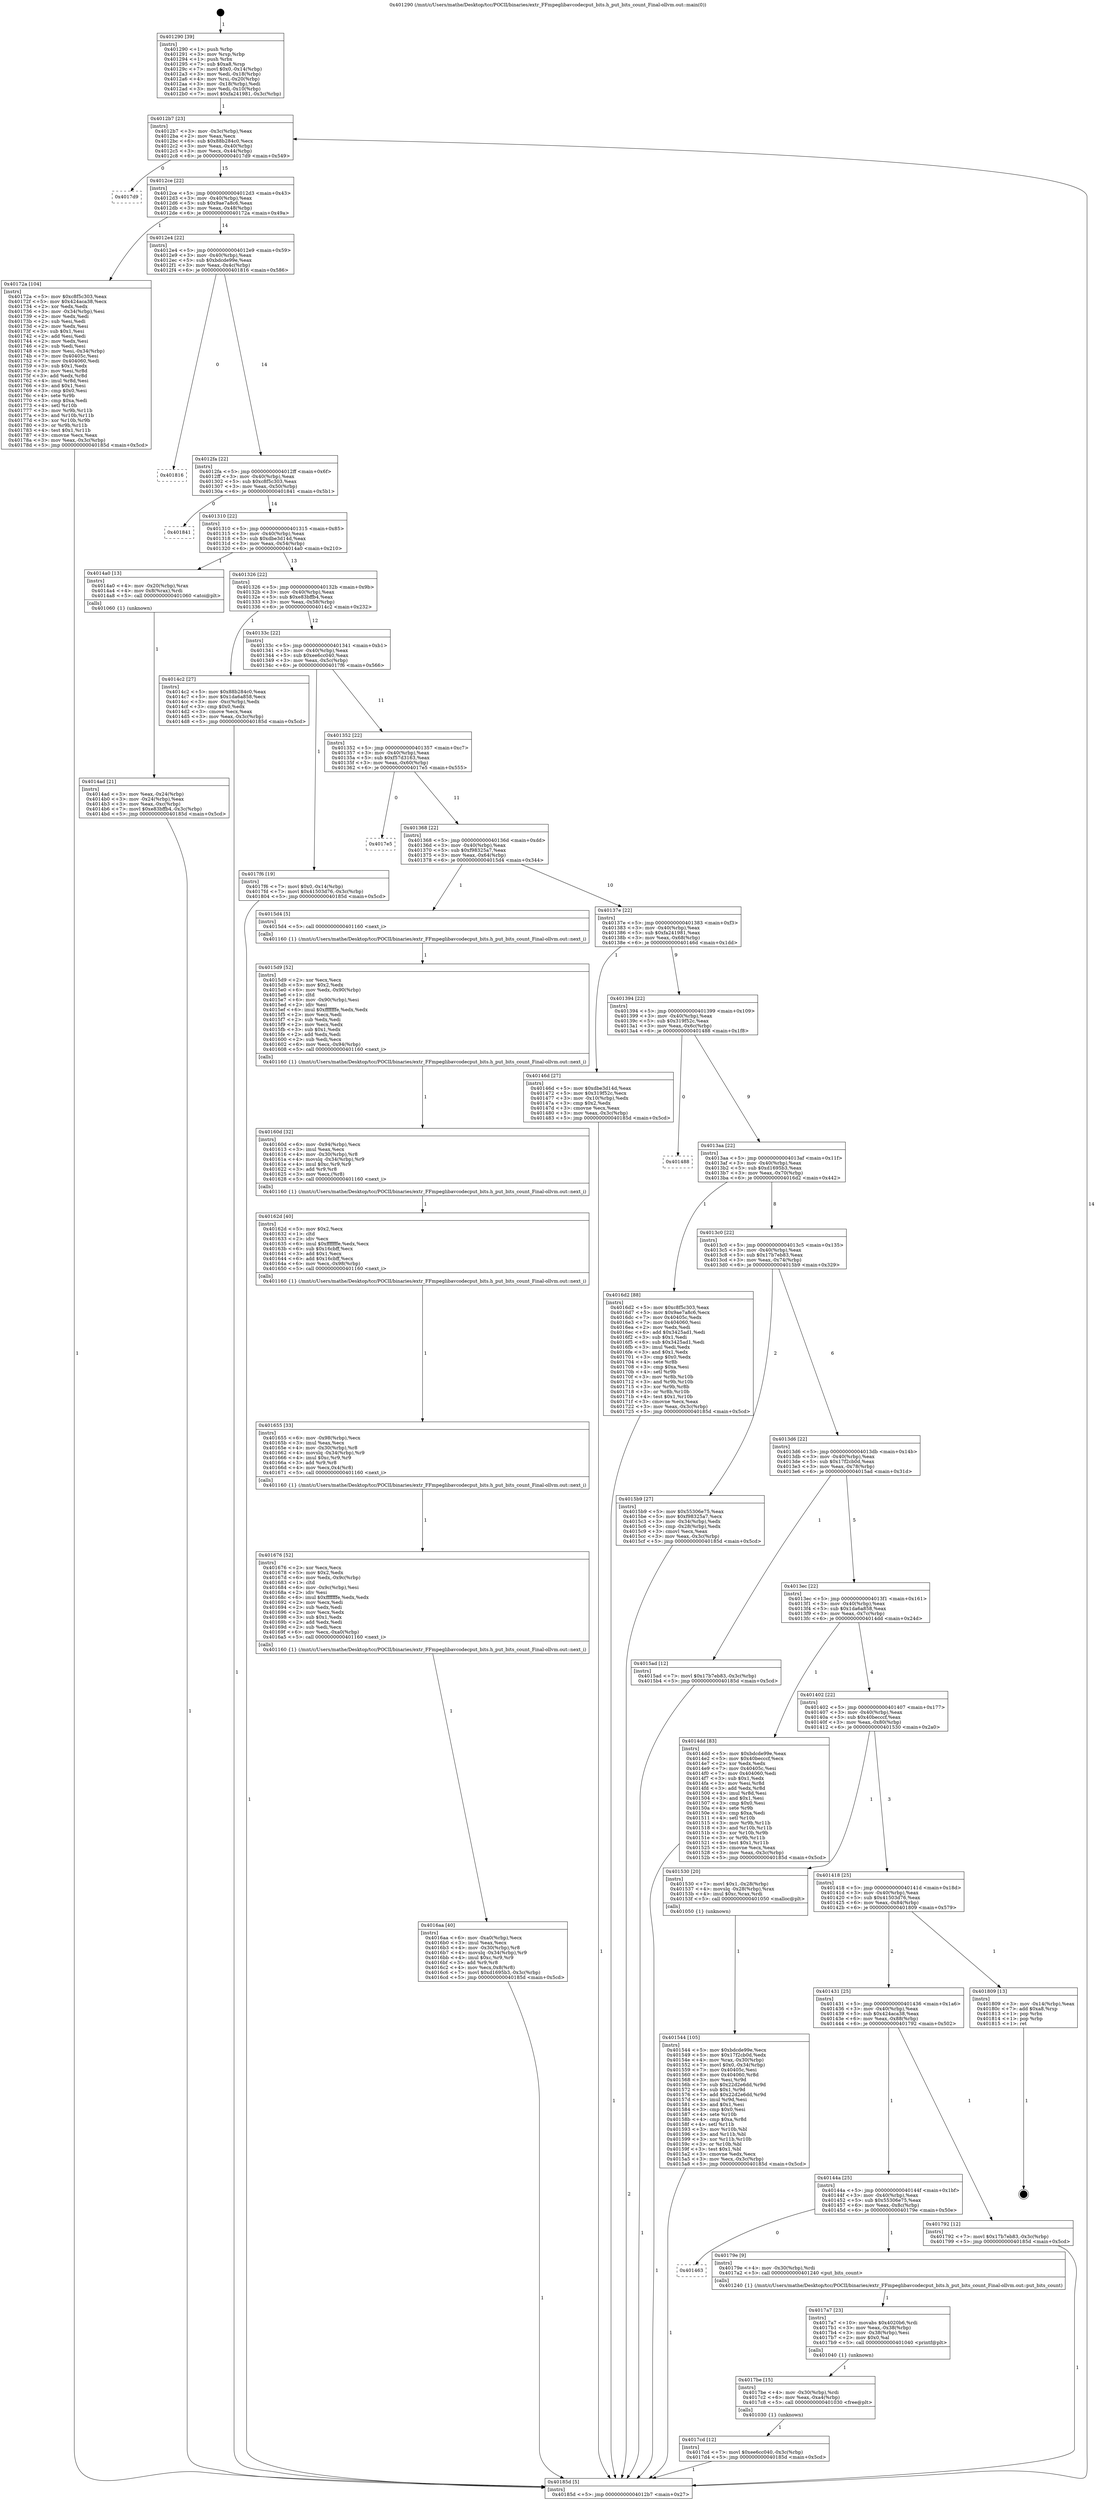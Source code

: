 digraph "0x401290" {
  label = "0x401290 (/mnt/c/Users/mathe/Desktop/tcc/POCII/binaries/extr_FFmpeglibavcodecput_bits.h_put_bits_count_Final-ollvm.out::main(0))"
  labelloc = "t"
  node[shape=record]

  Entry [label="",width=0.3,height=0.3,shape=circle,fillcolor=black,style=filled]
  "0x4012b7" [label="{
     0x4012b7 [23]\l
     | [instrs]\l
     &nbsp;&nbsp;0x4012b7 \<+3\>: mov -0x3c(%rbp),%eax\l
     &nbsp;&nbsp;0x4012ba \<+2\>: mov %eax,%ecx\l
     &nbsp;&nbsp;0x4012bc \<+6\>: sub $0x88b284c0,%ecx\l
     &nbsp;&nbsp;0x4012c2 \<+3\>: mov %eax,-0x40(%rbp)\l
     &nbsp;&nbsp;0x4012c5 \<+3\>: mov %ecx,-0x44(%rbp)\l
     &nbsp;&nbsp;0x4012c8 \<+6\>: je 00000000004017d9 \<main+0x549\>\l
  }"]
  "0x4017d9" [label="{
     0x4017d9\l
  }", style=dashed]
  "0x4012ce" [label="{
     0x4012ce [22]\l
     | [instrs]\l
     &nbsp;&nbsp;0x4012ce \<+5\>: jmp 00000000004012d3 \<main+0x43\>\l
     &nbsp;&nbsp;0x4012d3 \<+3\>: mov -0x40(%rbp),%eax\l
     &nbsp;&nbsp;0x4012d6 \<+5\>: sub $0x9ae7a8c6,%eax\l
     &nbsp;&nbsp;0x4012db \<+3\>: mov %eax,-0x48(%rbp)\l
     &nbsp;&nbsp;0x4012de \<+6\>: je 000000000040172a \<main+0x49a\>\l
  }"]
  Exit [label="",width=0.3,height=0.3,shape=circle,fillcolor=black,style=filled,peripheries=2]
  "0x40172a" [label="{
     0x40172a [104]\l
     | [instrs]\l
     &nbsp;&nbsp;0x40172a \<+5\>: mov $0xc8f5c303,%eax\l
     &nbsp;&nbsp;0x40172f \<+5\>: mov $0x424aca38,%ecx\l
     &nbsp;&nbsp;0x401734 \<+2\>: xor %edx,%edx\l
     &nbsp;&nbsp;0x401736 \<+3\>: mov -0x34(%rbp),%esi\l
     &nbsp;&nbsp;0x401739 \<+2\>: mov %edx,%edi\l
     &nbsp;&nbsp;0x40173b \<+2\>: sub %esi,%edi\l
     &nbsp;&nbsp;0x40173d \<+2\>: mov %edx,%esi\l
     &nbsp;&nbsp;0x40173f \<+3\>: sub $0x1,%esi\l
     &nbsp;&nbsp;0x401742 \<+2\>: add %esi,%edi\l
     &nbsp;&nbsp;0x401744 \<+2\>: mov %edx,%esi\l
     &nbsp;&nbsp;0x401746 \<+2\>: sub %edi,%esi\l
     &nbsp;&nbsp;0x401748 \<+3\>: mov %esi,-0x34(%rbp)\l
     &nbsp;&nbsp;0x40174b \<+7\>: mov 0x40405c,%esi\l
     &nbsp;&nbsp;0x401752 \<+7\>: mov 0x404060,%edi\l
     &nbsp;&nbsp;0x401759 \<+3\>: sub $0x1,%edx\l
     &nbsp;&nbsp;0x40175c \<+3\>: mov %esi,%r8d\l
     &nbsp;&nbsp;0x40175f \<+3\>: add %edx,%r8d\l
     &nbsp;&nbsp;0x401762 \<+4\>: imul %r8d,%esi\l
     &nbsp;&nbsp;0x401766 \<+3\>: and $0x1,%esi\l
     &nbsp;&nbsp;0x401769 \<+3\>: cmp $0x0,%esi\l
     &nbsp;&nbsp;0x40176c \<+4\>: sete %r9b\l
     &nbsp;&nbsp;0x401770 \<+3\>: cmp $0xa,%edi\l
     &nbsp;&nbsp;0x401773 \<+4\>: setl %r10b\l
     &nbsp;&nbsp;0x401777 \<+3\>: mov %r9b,%r11b\l
     &nbsp;&nbsp;0x40177a \<+3\>: and %r10b,%r11b\l
     &nbsp;&nbsp;0x40177d \<+3\>: xor %r10b,%r9b\l
     &nbsp;&nbsp;0x401780 \<+3\>: or %r9b,%r11b\l
     &nbsp;&nbsp;0x401783 \<+4\>: test $0x1,%r11b\l
     &nbsp;&nbsp;0x401787 \<+3\>: cmovne %ecx,%eax\l
     &nbsp;&nbsp;0x40178a \<+3\>: mov %eax,-0x3c(%rbp)\l
     &nbsp;&nbsp;0x40178d \<+5\>: jmp 000000000040185d \<main+0x5cd\>\l
  }"]
  "0x4012e4" [label="{
     0x4012e4 [22]\l
     | [instrs]\l
     &nbsp;&nbsp;0x4012e4 \<+5\>: jmp 00000000004012e9 \<main+0x59\>\l
     &nbsp;&nbsp;0x4012e9 \<+3\>: mov -0x40(%rbp),%eax\l
     &nbsp;&nbsp;0x4012ec \<+5\>: sub $0xbdcde99e,%eax\l
     &nbsp;&nbsp;0x4012f1 \<+3\>: mov %eax,-0x4c(%rbp)\l
     &nbsp;&nbsp;0x4012f4 \<+6\>: je 0000000000401816 \<main+0x586\>\l
  }"]
  "0x4017cd" [label="{
     0x4017cd [12]\l
     | [instrs]\l
     &nbsp;&nbsp;0x4017cd \<+7\>: movl $0xee6cc040,-0x3c(%rbp)\l
     &nbsp;&nbsp;0x4017d4 \<+5\>: jmp 000000000040185d \<main+0x5cd\>\l
  }"]
  "0x401816" [label="{
     0x401816\l
  }", style=dashed]
  "0x4012fa" [label="{
     0x4012fa [22]\l
     | [instrs]\l
     &nbsp;&nbsp;0x4012fa \<+5\>: jmp 00000000004012ff \<main+0x6f\>\l
     &nbsp;&nbsp;0x4012ff \<+3\>: mov -0x40(%rbp),%eax\l
     &nbsp;&nbsp;0x401302 \<+5\>: sub $0xc8f5c303,%eax\l
     &nbsp;&nbsp;0x401307 \<+3\>: mov %eax,-0x50(%rbp)\l
     &nbsp;&nbsp;0x40130a \<+6\>: je 0000000000401841 \<main+0x5b1\>\l
  }"]
  "0x4017be" [label="{
     0x4017be [15]\l
     | [instrs]\l
     &nbsp;&nbsp;0x4017be \<+4\>: mov -0x30(%rbp),%rdi\l
     &nbsp;&nbsp;0x4017c2 \<+6\>: mov %eax,-0xa4(%rbp)\l
     &nbsp;&nbsp;0x4017c8 \<+5\>: call 0000000000401030 \<free@plt\>\l
     | [calls]\l
     &nbsp;&nbsp;0x401030 \{1\} (unknown)\l
  }"]
  "0x401841" [label="{
     0x401841\l
  }", style=dashed]
  "0x401310" [label="{
     0x401310 [22]\l
     | [instrs]\l
     &nbsp;&nbsp;0x401310 \<+5\>: jmp 0000000000401315 \<main+0x85\>\l
     &nbsp;&nbsp;0x401315 \<+3\>: mov -0x40(%rbp),%eax\l
     &nbsp;&nbsp;0x401318 \<+5\>: sub $0xdbe3d14d,%eax\l
     &nbsp;&nbsp;0x40131d \<+3\>: mov %eax,-0x54(%rbp)\l
     &nbsp;&nbsp;0x401320 \<+6\>: je 00000000004014a0 \<main+0x210\>\l
  }"]
  "0x4017a7" [label="{
     0x4017a7 [23]\l
     | [instrs]\l
     &nbsp;&nbsp;0x4017a7 \<+10\>: movabs $0x4020b6,%rdi\l
     &nbsp;&nbsp;0x4017b1 \<+3\>: mov %eax,-0x38(%rbp)\l
     &nbsp;&nbsp;0x4017b4 \<+3\>: mov -0x38(%rbp),%esi\l
     &nbsp;&nbsp;0x4017b7 \<+2\>: mov $0x0,%al\l
     &nbsp;&nbsp;0x4017b9 \<+5\>: call 0000000000401040 \<printf@plt\>\l
     | [calls]\l
     &nbsp;&nbsp;0x401040 \{1\} (unknown)\l
  }"]
  "0x4014a0" [label="{
     0x4014a0 [13]\l
     | [instrs]\l
     &nbsp;&nbsp;0x4014a0 \<+4\>: mov -0x20(%rbp),%rax\l
     &nbsp;&nbsp;0x4014a4 \<+4\>: mov 0x8(%rax),%rdi\l
     &nbsp;&nbsp;0x4014a8 \<+5\>: call 0000000000401060 \<atoi@plt\>\l
     | [calls]\l
     &nbsp;&nbsp;0x401060 \{1\} (unknown)\l
  }"]
  "0x401326" [label="{
     0x401326 [22]\l
     | [instrs]\l
     &nbsp;&nbsp;0x401326 \<+5\>: jmp 000000000040132b \<main+0x9b\>\l
     &nbsp;&nbsp;0x40132b \<+3\>: mov -0x40(%rbp),%eax\l
     &nbsp;&nbsp;0x40132e \<+5\>: sub $0xe83bffb4,%eax\l
     &nbsp;&nbsp;0x401333 \<+3\>: mov %eax,-0x58(%rbp)\l
     &nbsp;&nbsp;0x401336 \<+6\>: je 00000000004014c2 \<main+0x232\>\l
  }"]
  "0x401463" [label="{
     0x401463\l
  }", style=dashed]
  "0x4014c2" [label="{
     0x4014c2 [27]\l
     | [instrs]\l
     &nbsp;&nbsp;0x4014c2 \<+5\>: mov $0x88b284c0,%eax\l
     &nbsp;&nbsp;0x4014c7 \<+5\>: mov $0x1da6a858,%ecx\l
     &nbsp;&nbsp;0x4014cc \<+3\>: mov -0xc(%rbp),%edx\l
     &nbsp;&nbsp;0x4014cf \<+3\>: cmp $0x0,%edx\l
     &nbsp;&nbsp;0x4014d2 \<+3\>: cmove %ecx,%eax\l
     &nbsp;&nbsp;0x4014d5 \<+3\>: mov %eax,-0x3c(%rbp)\l
     &nbsp;&nbsp;0x4014d8 \<+5\>: jmp 000000000040185d \<main+0x5cd\>\l
  }"]
  "0x40133c" [label="{
     0x40133c [22]\l
     | [instrs]\l
     &nbsp;&nbsp;0x40133c \<+5\>: jmp 0000000000401341 \<main+0xb1\>\l
     &nbsp;&nbsp;0x401341 \<+3\>: mov -0x40(%rbp),%eax\l
     &nbsp;&nbsp;0x401344 \<+5\>: sub $0xee6cc040,%eax\l
     &nbsp;&nbsp;0x401349 \<+3\>: mov %eax,-0x5c(%rbp)\l
     &nbsp;&nbsp;0x40134c \<+6\>: je 00000000004017f6 \<main+0x566\>\l
  }"]
  "0x40179e" [label="{
     0x40179e [9]\l
     | [instrs]\l
     &nbsp;&nbsp;0x40179e \<+4\>: mov -0x30(%rbp),%rdi\l
     &nbsp;&nbsp;0x4017a2 \<+5\>: call 0000000000401240 \<put_bits_count\>\l
     | [calls]\l
     &nbsp;&nbsp;0x401240 \{1\} (/mnt/c/Users/mathe/Desktop/tcc/POCII/binaries/extr_FFmpeglibavcodecput_bits.h_put_bits_count_Final-ollvm.out::put_bits_count)\l
  }"]
  "0x4017f6" [label="{
     0x4017f6 [19]\l
     | [instrs]\l
     &nbsp;&nbsp;0x4017f6 \<+7\>: movl $0x0,-0x14(%rbp)\l
     &nbsp;&nbsp;0x4017fd \<+7\>: movl $0x41503d76,-0x3c(%rbp)\l
     &nbsp;&nbsp;0x401804 \<+5\>: jmp 000000000040185d \<main+0x5cd\>\l
  }"]
  "0x401352" [label="{
     0x401352 [22]\l
     | [instrs]\l
     &nbsp;&nbsp;0x401352 \<+5\>: jmp 0000000000401357 \<main+0xc7\>\l
     &nbsp;&nbsp;0x401357 \<+3\>: mov -0x40(%rbp),%eax\l
     &nbsp;&nbsp;0x40135a \<+5\>: sub $0xf57d3163,%eax\l
     &nbsp;&nbsp;0x40135f \<+3\>: mov %eax,-0x60(%rbp)\l
     &nbsp;&nbsp;0x401362 \<+6\>: je 00000000004017e5 \<main+0x555\>\l
  }"]
  "0x40144a" [label="{
     0x40144a [25]\l
     | [instrs]\l
     &nbsp;&nbsp;0x40144a \<+5\>: jmp 000000000040144f \<main+0x1bf\>\l
     &nbsp;&nbsp;0x40144f \<+3\>: mov -0x40(%rbp),%eax\l
     &nbsp;&nbsp;0x401452 \<+5\>: sub $0x55306e75,%eax\l
     &nbsp;&nbsp;0x401457 \<+6\>: mov %eax,-0x8c(%rbp)\l
     &nbsp;&nbsp;0x40145d \<+6\>: je 000000000040179e \<main+0x50e\>\l
  }"]
  "0x4017e5" [label="{
     0x4017e5\l
  }", style=dashed]
  "0x401368" [label="{
     0x401368 [22]\l
     | [instrs]\l
     &nbsp;&nbsp;0x401368 \<+5\>: jmp 000000000040136d \<main+0xdd\>\l
     &nbsp;&nbsp;0x40136d \<+3\>: mov -0x40(%rbp),%eax\l
     &nbsp;&nbsp;0x401370 \<+5\>: sub $0xf98325a7,%eax\l
     &nbsp;&nbsp;0x401375 \<+3\>: mov %eax,-0x64(%rbp)\l
     &nbsp;&nbsp;0x401378 \<+6\>: je 00000000004015d4 \<main+0x344\>\l
  }"]
  "0x401792" [label="{
     0x401792 [12]\l
     | [instrs]\l
     &nbsp;&nbsp;0x401792 \<+7\>: movl $0x17b7eb83,-0x3c(%rbp)\l
     &nbsp;&nbsp;0x401799 \<+5\>: jmp 000000000040185d \<main+0x5cd\>\l
  }"]
  "0x4015d4" [label="{
     0x4015d4 [5]\l
     | [instrs]\l
     &nbsp;&nbsp;0x4015d4 \<+5\>: call 0000000000401160 \<next_i\>\l
     | [calls]\l
     &nbsp;&nbsp;0x401160 \{1\} (/mnt/c/Users/mathe/Desktop/tcc/POCII/binaries/extr_FFmpeglibavcodecput_bits.h_put_bits_count_Final-ollvm.out::next_i)\l
  }"]
  "0x40137e" [label="{
     0x40137e [22]\l
     | [instrs]\l
     &nbsp;&nbsp;0x40137e \<+5\>: jmp 0000000000401383 \<main+0xf3\>\l
     &nbsp;&nbsp;0x401383 \<+3\>: mov -0x40(%rbp),%eax\l
     &nbsp;&nbsp;0x401386 \<+5\>: sub $0xfa241981,%eax\l
     &nbsp;&nbsp;0x40138b \<+3\>: mov %eax,-0x68(%rbp)\l
     &nbsp;&nbsp;0x40138e \<+6\>: je 000000000040146d \<main+0x1dd\>\l
  }"]
  "0x401431" [label="{
     0x401431 [25]\l
     | [instrs]\l
     &nbsp;&nbsp;0x401431 \<+5\>: jmp 0000000000401436 \<main+0x1a6\>\l
     &nbsp;&nbsp;0x401436 \<+3\>: mov -0x40(%rbp),%eax\l
     &nbsp;&nbsp;0x401439 \<+5\>: sub $0x424aca38,%eax\l
     &nbsp;&nbsp;0x40143e \<+6\>: mov %eax,-0x88(%rbp)\l
     &nbsp;&nbsp;0x401444 \<+6\>: je 0000000000401792 \<main+0x502\>\l
  }"]
  "0x40146d" [label="{
     0x40146d [27]\l
     | [instrs]\l
     &nbsp;&nbsp;0x40146d \<+5\>: mov $0xdbe3d14d,%eax\l
     &nbsp;&nbsp;0x401472 \<+5\>: mov $0x319f52c,%ecx\l
     &nbsp;&nbsp;0x401477 \<+3\>: mov -0x10(%rbp),%edx\l
     &nbsp;&nbsp;0x40147a \<+3\>: cmp $0x2,%edx\l
     &nbsp;&nbsp;0x40147d \<+3\>: cmovne %ecx,%eax\l
     &nbsp;&nbsp;0x401480 \<+3\>: mov %eax,-0x3c(%rbp)\l
     &nbsp;&nbsp;0x401483 \<+5\>: jmp 000000000040185d \<main+0x5cd\>\l
  }"]
  "0x401394" [label="{
     0x401394 [22]\l
     | [instrs]\l
     &nbsp;&nbsp;0x401394 \<+5\>: jmp 0000000000401399 \<main+0x109\>\l
     &nbsp;&nbsp;0x401399 \<+3\>: mov -0x40(%rbp),%eax\l
     &nbsp;&nbsp;0x40139c \<+5\>: sub $0x319f52c,%eax\l
     &nbsp;&nbsp;0x4013a1 \<+3\>: mov %eax,-0x6c(%rbp)\l
     &nbsp;&nbsp;0x4013a4 \<+6\>: je 0000000000401488 \<main+0x1f8\>\l
  }"]
  "0x40185d" [label="{
     0x40185d [5]\l
     | [instrs]\l
     &nbsp;&nbsp;0x40185d \<+5\>: jmp 00000000004012b7 \<main+0x27\>\l
  }"]
  "0x401290" [label="{
     0x401290 [39]\l
     | [instrs]\l
     &nbsp;&nbsp;0x401290 \<+1\>: push %rbp\l
     &nbsp;&nbsp;0x401291 \<+3\>: mov %rsp,%rbp\l
     &nbsp;&nbsp;0x401294 \<+1\>: push %rbx\l
     &nbsp;&nbsp;0x401295 \<+7\>: sub $0xa8,%rsp\l
     &nbsp;&nbsp;0x40129c \<+7\>: movl $0x0,-0x14(%rbp)\l
     &nbsp;&nbsp;0x4012a3 \<+3\>: mov %edi,-0x18(%rbp)\l
     &nbsp;&nbsp;0x4012a6 \<+4\>: mov %rsi,-0x20(%rbp)\l
     &nbsp;&nbsp;0x4012aa \<+3\>: mov -0x18(%rbp),%edi\l
     &nbsp;&nbsp;0x4012ad \<+3\>: mov %edi,-0x10(%rbp)\l
     &nbsp;&nbsp;0x4012b0 \<+7\>: movl $0xfa241981,-0x3c(%rbp)\l
  }"]
  "0x4014ad" [label="{
     0x4014ad [21]\l
     | [instrs]\l
     &nbsp;&nbsp;0x4014ad \<+3\>: mov %eax,-0x24(%rbp)\l
     &nbsp;&nbsp;0x4014b0 \<+3\>: mov -0x24(%rbp),%eax\l
     &nbsp;&nbsp;0x4014b3 \<+3\>: mov %eax,-0xc(%rbp)\l
     &nbsp;&nbsp;0x4014b6 \<+7\>: movl $0xe83bffb4,-0x3c(%rbp)\l
     &nbsp;&nbsp;0x4014bd \<+5\>: jmp 000000000040185d \<main+0x5cd\>\l
  }"]
  "0x401809" [label="{
     0x401809 [13]\l
     | [instrs]\l
     &nbsp;&nbsp;0x401809 \<+3\>: mov -0x14(%rbp),%eax\l
     &nbsp;&nbsp;0x40180c \<+7\>: add $0xa8,%rsp\l
     &nbsp;&nbsp;0x401813 \<+1\>: pop %rbx\l
     &nbsp;&nbsp;0x401814 \<+1\>: pop %rbp\l
     &nbsp;&nbsp;0x401815 \<+1\>: ret\l
  }"]
  "0x401488" [label="{
     0x401488\l
  }", style=dashed]
  "0x4013aa" [label="{
     0x4013aa [22]\l
     | [instrs]\l
     &nbsp;&nbsp;0x4013aa \<+5\>: jmp 00000000004013af \<main+0x11f\>\l
     &nbsp;&nbsp;0x4013af \<+3\>: mov -0x40(%rbp),%eax\l
     &nbsp;&nbsp;0x4013b2 \<+5\>: sub $0xd1695b3,%eax\l
     &nbsp;&nbsp;0x4013b7 \<+3\>: mov %eax,-0x70(%rbp)\l
     &nbsp;&nbsp;0x4013ba \<+6\>: je 00000000004016d2 \<main+0x442\>\l
  }"]
  "0x4016aa" [label="{
     0x4016aa [40]\l
     | [instrs]\l
     &nbsp;&nbsp;0x4016aa \<+6\>: mov -0xa0(%rbp),%ecx\l
     &nbsp;&nbsp;0x4016b0 \<+3\>: imul %eax,%ecx\l
     &nbsp;&nbsp;0x4016b3 \<+4\>: mov -0x30(%rbp),%r8\l
     &nbsp;&nbsp;0x4016b7 \<+4\>: movslq -0x34(%rbp),%r9\l
     &nbsp;&nbsp;0x4016bb \<+4\>: imul $0xc,%r9,%r9\l
     &nbsp;&nbsp;0x4016bf \<+3\>: add %r9,%r8\l
     &nbsp;&nbsp;0x4016c2 \<+4\>: mov %ecx,0x8(%r8)\l
     &nbsp;&nbsp;0x4016c6 \<+7\>: movl $0xd1695b3,-0x3c(%rbp)\l
     &nbsp;&nbsp;0x4016cd \<+5\>: jmp 000000000040185d \<main+0x5cd\>\l
  }"]
  "0x4016d2" [label="{
     0x4016d2 [88]\l
     | [instrs]\l
     &nbsp;&nbsp;0x4016d2 \<+5\>: mov $0xc8f5c303,%eax\l
     &nbsp;&nbsp;0x4016d7 \<+5\>: mov $0x9ae7a8c6,%ecx\l
     &nbsp;&nbsp;0x4016dc \<+7\>: mov 0x40405c,%edx\l
     &nbsp;&nbsp;0x4016e3 \<+7\>: mov 0x404060,%esi\l
     &nbsp;&nbsp;0x4016ea \<+2\>: mov %edx,%edi\l
     &nbsp;&nbsp;0x4016ec \<+6\>: add $0x3425ad1,%edi\l
     &nbsp;&nbsp;0x4016f2 \<+3\>: sub $0x1,%edi\l
     &nbsp;&nbsp;0x4016f5 \<+6\>: sub $0x3425ad1,%edi\l
     &nbsp;&nbsp;0x4016fb \<+3\>: imul %edi,%edx\l
     &nbsp;&nbsp;0x4016fe \<+3\>: and $0x1,%edx\l
     &nbsp;&nbsp;0x401701 \<+3\>: cmp $0x0,%edx\l
     &nbsp;&nbsp;0x401704 \<+4\>: sete %r8b\l
     &nbsp;&nbsp;0x401708 \<+3\>: cmp $0xa,%esi\l
     &nbsp;&nbsp;0x40170b \<+4\>: setl %r9b\l
     &nbsp;&nbsp;0x40170f \<+3\>: mov %r8b,%r10b\l
     &nbsp;&nbsp;0x401712 \<+3\>: and %r9b,%r10b\l
     &nbsp;&nbsp;0x401715 \<+3\>: xor %r9b,%r8b\l
     &nbsp;&nbsp;0x401718 \<+3\>: or %r8b,%r10b\l
     &nbsp;&nbsp;0x40171b \<+4\>: test $0x1,%r10b\l
     &nbsp;&nbsp;0x40171f \<+3\>: cmovne %ecx,%eax\l
     &nbsp;&nbsp;0x401722 \<+3\>: mov %eax,-0x3c(%rbp)\l
     &nbsp;&nbsp;0x401725 \<+5\>: jmp 000000000040185d \<main+0x5cd\>\l
  }"]
  "0x4013c0" [label="{
     0x4013c0 [22]\l
     | [instrs]\l
     &nbsp;&nbsp;0x4013c0 \<+5\>: jmp 00000000004013c5 \<main+0x135\>\l
     &nbsp;&nbsp;0x4013c5 \<+3\>: mov -0x40(%rbp),%eax\l
     &nbsp;&nbsp;0x4013c8 \<+5\>: sub $0x17b7eb83,%eax\l
     &nbsp;&nbsp;0x4013cd \<+3\>: mov %eax,-0x74(%rbp)\l
     &nbsp;&nbsp;0x4013d0 \<+6\>: je 00000000004015b9 \<main+0x329\>\l
  }"]
  "0x401676" [label="{
     0x401676 [52]\l
     | [instrs]\l
     &nbsp;&nbsp;0x401676 \<+2\>: xor %ecx,%ecx\l
     &nbsp;&nbsp;0x401678 \<+5\>: mov $0x2,%edx\l
     &nbsp;&nbsp;0x40167d \<+6\>: mov %edx,-0x9c(%rbp)\l
     &nbsp;&nbsp;0x401683 \<+1\>: cltd\l
     &nbsp;&nbsp;0x401684 \<+6\>: mov -0x9c(%rbp),%esi\l
     &nbsp;&nbsp;0x40168a \<+2\>: idiv %esi\l
     &nbsp;&nbsp;0x40168c \<+6\>: imul $0xfffffffe,%edx,%edx\l
     &nbsp;&nbsp;0x401692 \<+2\>: mov %ecx,%edi\l
     &nbsp;&nbsp;0x401694 \<+2\>: sub %edx,%edi\l
     &nbsp;&nbsp;0x401696 \<+2\>: mov %ecx,%edx\l
     &nbsp;&nbsp;0x401698 \<+3\>: sub $0x1,%edx\l
     &nbsp;&nbsp;0x40169b \<+2\>: add %edx,%edi\l
     &nbsp;&nbsp;0x40169d \<+2\>: sub %edi,%ecx\l
     &nbsp;&nbsp;0x40169f \<+6\>: mov %ecx,-0xa0(%rbp)\l
     &nbsp;&nbsp;0x4016a5 \<+5\>: call 0000000000401160 \<next_i\>\l
     | [calls]\l
     &nbsp;&nbsp;0x401160 \{1\} (/mnt/c/Users/mathe/Desktop/tcc/POCII/binaries/extr_FFmpeglibavcodecput_bits.h_put_bits_count_Final-ollvm.out::next_i)\l
  }"]
  "0x4015b9" [label="{
     0x4015b9 [27]\l
     | [instrs]\l
     &nbsp;&nbsp;0x4015b9 \<+5\>: mov $0x55306e75,%eax\l
     &nbsp;&nbsp;0x4015be \<+5\>: mov $0xf98325a7,%ecx\l
     &nbsp;&nbsp;0x4015c3 \<+3\>: mov -0x34(%rbp),%edx\l
     &nbsp;&nbsp;0x4015c6 \<+3\>: cmp -0x28(%rbp),%edx\l
     &nbsp;&nbsp;0x4015c9 \<+3\>: cmovl %ecx,%eax\l
     &nbsp;&nbsp;0x4015cc \<+3\>: mov %eax,-0x3c(%rbp)\l
     &nbsp;&nbsp;0x4015cf \<+5\>: jmp 000000000040185d \<main+0x5cd\>\l
  }"]
  "0x4013d6" [label="{
     0x4013d6 [22]\l
     | [instrs]\l
     &nbsp;&nbsp;0x4013d6 \<+5\>: jmp 00000000004013db \<main+0x14b\>\l
     &nbsp;&nbsp;0x4013db \<+3\>: mov -0x40(%rbp),%eax\l
     &nbsp;&nbsp;0x4013de \<+5\>: sub $0x17f2cb0d,%eax\l
     &nbsp;&nbsp;0x4013e3 \<+3\>: mov %eax,-0x78(%rbp)\l
     &nbsp;&nbsp;0x4013e6 \<+6\>: je 00000000004015ad \<main+0x31d\>\l
  }"]
  "0x401655" [label="{
     0x401655 [33]\l
     | [instrs]\l
     &nbsp;&nbsp;0x401655 \<+6\>: mov -0x98(%rbp),%ecx\l
     &nbsp;&nbsp;0x40165b \<+3\>: imul %eax,%ecx\l
     &nbsp;&nbsp;0x40165e \<+4\>: mov -0x30(%rbp),%r8\l
     &nbsp;&nbsp;0x401662 \<+4\>: movslq -0x34(%rbp),%r9\l
     &nbsp;&nbsp;0x401666 \<+4\>: imul $0xc,%r9,%r9\l
     &nbsp;&nbsp;0x40166a \<+3\>: add %r9,%r8\l
     &nbsp;&nbsp;0x40166d \<+4\>: mov %ecx,0x4(%r8)\l
     &nbsp;&nbsp;0x401671 \<+5\>: call 0000000000401160 \<next_i\>\l
     | [calls]\l
     &nbsp;&nbsp;0x401160 \{1\} (/mnt/c/Users/mathe/Desktop/tcc/POCII/binaries/extr_FFmpeglibavcodecput_bits.h_put_bits_count_Final-ollvm.out::next_i)\l
  }"]
  "0x4015ad" [label="{
     0x4015ad [12]\l
     | [instrs]\l
     &nbsp;&nbsp;0x4015ad \<+7\>: movl $0x17b7eb83,-0x3c(%rbp)\l
     &nbsp;&nbsp;0x4015b4 \<+5\>: jmp 000000000040185d \<main+0x5cd\>\l
  }"]
  "0x4013ec" [label="{
     0x4013ec [22]\l
     | [instrs]\l
     &nbsp;&nbsp;0x4013ec \<+5\>: jmp 00000000004013f1 \<main+0x161\>\l
     &nbsp;&nbsp;0x4013f1 \<+3\>: mov -0x40(%rbp),%eax\l
     &nbsp;&nbsp;0x4013f4 \<+5\>: sub $0x1da6a858,%eax\l
     &nbsp;&nbsp;0x4013f9 \<+3\>: mov %eax,-0x7c(%rbp)\l
     &nbsp;&nbsp;0x4013fc \<+6\>: je 00000000004014dd \<main+0x24d\>\l
  }"]
  "0x40162d" [label="{
     0x40162d [40]\l
     | [instrs]\l
     &nbsp;&nbsp;0x40162d \<+5\>: mov $0x2,%ecx\l
     &nbsp;&nbsp;0x401632 \<+1\>: cltd\l
     &nbsp;&nbsp;0x401633 \<+2\>: idiv %ecx\l
     &nbsp;&nbsp;0x401635 \<+6\>: imul $0xfffffffe,%edx,%ecx\l
     &nbsp;&nbsp;0x40163b \<+6\>: sub $0x16cbff,%ecx\l
     &nbsp;&nbsp;0x401641 \<+3\>: add $0x1,%ecx\l
     &nbsp;&nbsp;0x401644 \<+6\>: add $0x16cbff,%ecx\l
     &nbsp;&nbsp;0x40164a \<+6\>: mov %ecx,-0x98(%rbp)\l
     &nbsp;&nbsp;0x401650 \<+5\>: call 0000000000401160 \<next_i\>\l
     | [calls]\l
     &nbsp;&nbsp;0x401160 \{1\} (/mnt/c/Users/mathe/Desktop/tcc/POCII/binaries/extr_FFmpeglibavcodecput_bits.h_put_bits_count_Final-ollvm.out::next_i)\l
  }"]
  "0x4014dd" [label="{
     0x4014dd [83]\l
     | [instrs]\l
     &nbsp;&nbsp;0x4014dd \<+5\>: mov $0xbdcde99e,%eax\l
     &nbsp;&nbsp;0x4014e2 \<+5\>: mov $0x40becccf,%ecx\l
     &nbsp;&nbsp;0x4014e7 \<+2\>: xor %edx,%edx\l
     &nbsp;&nbsp;0x4014e9 \<+7\>: mov 0x40405c,%esi\l
     &nbsp;&nbsp;0x4014f0 \<+7\>: mov 0x404060,%edi\l
     &nbsp;&nbsp;0x4014f7 \<+3\>: sub $0x1,%edx\l
     &nbsp;&nbsp;0x4014fa \<+3\>: mov %esi,%r8d\l
     &nbsp;&nbsp;0x4014fd \<+3\>: add %edx,%r8d\l
     &nbsp;&nbsp;0x401500 \<+4\>: imul %r8d,%esi\l
     &nbsp;&nbsp;0x401504 \<+3\>: and $0x1,%esi\l
     &nbsp;&nbsp;0x401507 \<+3\>: cmp $0x0,%esi\l
     &nbsp;&nbsp;0x40150a \<+4\>: sete %r9b\l
     &nbsp;&nbsp;0x40150e \<+3\>: cmp $0xa,%edi\l
     &nbsp;&nbsp;0x401511 \<+4\>: setl %r10b\l
     &nbsp;&nbsp;0x401515 \<+3\>: mov %r9b,%r11b\l
     &nbsp;&nbsp;0x401518 \<+3\>: and %r10b,%r11b\l
     &nbsp;&nbsp;0x40151b \<+3\>: xor %r10b,%r9b\l
     &nbsp;&nbsp;0x40151e \<+3\>: or %r9b,%r11b\l
     &nbsp;&nbsp;0x401521 \<+4\>: test $0x1,%r11b\l
     &nbsp;&nbsp;0x401525 \<+3\>: cmovne %ecx,%eax\l
     &nbsp;&nbsp;0x401528 \<+3\>: mov %eax,-0x3c(%rbp)\l
     &nbsp;&nbsp;0x40152b \<+5\>: jmp 000000000040185d \<main+0x5cd\>\l
  }"]
  "0x401402" [label="{
     0x401402 [22]\l
     | [instrs]\l
     &nbsp;&nbsp;0x401402 \<+5\>: jmp 0000000000401407 \<main+0x177\>\l
     &nbsp;&nbsp;0x401407 \<+3\>: mov -0x40(%rbp),%eax\l
     &nbsp;&nbsp;0x40140a \<+5\>: sub $0x40becccf,%eax\l
     &nbsp;&nbsp;0x40140f \<+3\>: mov %eax,-0x80(%rbp)\l
     &nbsp;&nbsp;0x401412 \<+6\>: je 0000000000401530 \<main+0x2a0\>\l
  }"]
  "0x40160d" [label="{
     0x40160d [32]\l
     | [instrs]\l
     &nbsp;&nbsp;0x40160d \<+6\>: mov -0x94(%rbp),%ecx\l
     &nbsp;&nbsp;0x401613 \<+3\>: imul %eax,%ecx\l
     &nbsp;&nbsp;0x401616 \<+4\>: mov -0x30(%rbp),%r8\l
     &nbsp;&nbsp;0x40161a \<+4\>: movslq -0x34(%rbp),%r9\l
     &nbsp;&nbsp;0x40161e \<+4\>: imul $0xc,%r9,%r9\l
     &nbsp;&nbsp;0x401622 \<+3\>: add %r9,%r8\l
     &nbsp;&nbsp;0x401625 \<+3\>: mov %ecx,(%r8)\l
     &nbsp;&nbsp;0x401628 \<+5\>: call 0000000000401160 \<next_i\>\l
     | [calls]\l
     &nbsp;&nbsp;0x401160 \{1\} (/mnt/c/Users/mathe/Desktop/tcc/POCII/binaries/extr_FFmpeglibavcodecput_bits.h_put_bits_count_Final-ollvm.out::next_i)\l
  }"]
  "0x401530" [label="{
     0x401530 [20]\l
     | [instrs]\l
     &nbsp;&nbsp;0x401530 \<+7\>: movl $0x1,-0x28(%rbp)\l
     &nbsp;&nbsp;0x401537 \<+4\>: movslq -0x28(%rbp),%rax\l
     &nbsp;&nbsp;0x40153b \<+4\>: imul $0xc,%rax,%rdi\l
     &nbsp;&nbsp;0x40153f \<+5\>: call 0000000000401050 \<malloc@plt\>\l
     | [calls]\l
     &nbsp;&nbsp;0x401050 \{1\} (unknown)\l
  }"]
  "0x401418" [label="{
     0x401418 [25]\l
     | [instrs]\l
     &nbsp;&nbsp;0x401418 \<+5\>: jmp 000000000040141d \<main+0x18d\>\l
     &nbsp;&nbsp;0x40141d \<+3\>: mov -0x40(%rbp),%eax\l
     &nbsp;&nbsp;0x401420 \<+5\>: sub $0x41503d76,%eax\l
     &nbsp;&nbsp;0x401425 \<+6\>: mov %eax,-0x84(%rbp)\l
     &nbsp;&nbsp;0x40142b \<+6\>: je 0000000000401809 \<main+0x579\>\l
  }"]
  "0x401544" [label="{
     0x401544 [105]\l
     | [instrs]\l
     &nbsp;&nbsp;0x401544 \<+5\>: mov $0xbdcde99e,%ecx\l
     &nbsp;&nbsp;0x401549 \<+5\>: mov $0x17f2cb0d,%edx\l
     &nbsp;&nbsp;0x40154e \<+4\>: mov %rax,-0x30(%rbp)\l
     &nbsp;&nbsp;0x401552 \<+7\>: movl $0x0,-0x34(%rbp)\l
     &nbsp;&nbsp;0x401559 \<+7\>: mov 0x40405c,%esi\l
     &nbsp;&nbsp;0x401560 \<+8\>: mov 0x404060,%r8d\l
     &nbsp;&nbsp;0x401568 \<+3\>: mov %esi,%r9d\l
     &nbsp;&nbsp;0x40156b \<+7\>: sub $0x22d2e6dd,%r9d\l
     &nbsp;&nbsp;0x401572 \<+4\>: sub $0x1,%r9d\l
     &nbsp;&nbsp;0x401576 \<+7\>: add $0x22d2e6dd,%r9d\l
     &nbsp;&nbsp;0x40157d \<+4\>: imul %r9d,%esi\l
     &nbsp;&nbsp;0x401581 \<+3\>: and $0x1,%esi\l
     &nbsp;&nbsp;0x401584 \<+3\>: cmp $0x0,%esi\l
     &nbsp;&nbsp;0x401587 \<+4\>: sete %r10b\l
     &nbsp;&nbsp;0x40158b \<+4\>: cmp $0xa,%r8d\l
     &nbsp;&nbsp;0x40158f \<+4\>: setl %r11b\l
     &nbsp;&nbsp;0x401593 \<+3\>: mov %r10b,%bl\l
     &nbsp;&nbsp;0x401596 \<+3\>: and %r11b,%bl\l
     &nbsp;&nbsp;0x401599 \<+3\>: xor %r11b,%r10b\l
     &nbsp;&nbsp;0x40159c \<+3\>: or %r10b,%bl\l
     &nbsp;&nbsp;0x40159f \<+3\>: test $0x1,%bl\l
     &nbsp;&nbsp;0x4015a2 \<+3\>: cmovne %edx,%ecx\l
     &nbsp;&nbsp;0x4015a5 \<+3\>: mov %ecx,-0x3c(%rbp)\l
     &nbsp;&nbsp;0x4015a8 \<+5\>: jmp 000000000040185d \<main+0x5cd\>\l
  }"]
  "0x4015d9" [label="{
     0x4015d9 [52]\l
     | [instrs]\l
     &nbsp;&nbsp;0x4015d9 \<+2\>: xor %ecx,%ecx\l
     &nbsp;&nbsp;0x4015db \<+5\>: mov $0x2,%edx\l
     &nbsp;&nbsp;0x4015e0 \<+6\>: mov %edx,-0x90(%rbp)\l
     &nbsp;&nbsp;0x4015e6 \<+1\>: cltd\l
     &nbsp;&nbsp;0x4015e7 \<+6\>: mov -0x90(%rbp),%esi\l
     &nbsp;&nbsp;0x4015ed \<+2\>: idiv %esi\l
     &nbsp;&nbsp;0x4015ef \<+6\>: imul $0xfffffffe,%edx,%edx\l
     &nbsp;&nbsp;0x4015f5 \<+2\>: mov %ecx,%edi\l
     &nbsp;&nbsp;0x4015f7 \<+2\>: sub %edx,%edi\l
     &nbsp;&nbsp;0x4015f9 \<+2\>: mov %ecx,%edx\l
     &nbsp;&nbsp;0x4015fb \<+3\>: sub $0x1,%edx\l
     &nbsp;&nbsp;0x4015fe \<+2\>: add %edx,%edi\l
     &nbsp;&nbsp;0x401600 \<+2\>: sub %edi,%ecx\l
     &nbsp;&nbsp;0x401602 \<+6\>: mov %ecx,-0x94(%rbp)\l
     &nbsp;&nbsp;0x401608 \<+5\>: call 0000000000401160 \<next_i\>\l
     | [calls]\l
     &nbsp;&nbsp;0x401160 \{1\} (/mnt/c/Users/mathe/Desktop/tcc/POCII/binaries/extr_FFmpeglibavcodecput_bits.h_put_bits_count_Final-ollvm.out::next_i)\l
  }"]
  Entry -> "0x401290" [label=" 1"]
  "0x4012b7" -> "0x4017d9" [label=" 0"]
  "0x4012b7" -> "0x4012ce" [label=" 15"]
  "0x401809" -> Exit [label=" 1"]
  "0x4012ce" -> "0x40172a" [label=" 1"]
  "0x4012ce" -> "0x4012e4" [label=" 14"]
  "0x4017f6" -> "0x40185d" [label=" 1"]
  "0x4012e4" -> "0x401816" [label=" 0"]
  "0x4012e4" -> "0x4012fa" [label=" 14"]
  "0x4017cd" -> "0x40185d" [label=" 1"]
  "0x4012fa" -> "0x401841" [label=" 0"]
  "0x4012fa" -> "0x401310" [label=" 14"]
  "0x4017be" -> "0x4017cd" [label=" 1"]
  "0x401310" -> "0x4014a0" [label=" 1"]
  "0x401310" -> "0x401326" [label=" 13"]
  "0x4017a7" -> "0x4017be" [label=" 1"]
  "0x401326" -> "0x4014c2" [label=" 1"]
  "0x401326" -> "0x40133c" [label=" 12"]
  "0x40179e" -> "0x4017a7" [label=" 1"]
  "0x40133c" -> "0x4017f6" [label=" 1"]
  "0x40133c" -> "0x401352" [label=" 11"]
  "0x40144a" -> "0x401463" [label=" 0"]
  "0x401352" -> "0x4017e5" [label=" 0"]
  "0x401352" -> "0x401368" [label=" 11"]
  "0x40144a" -> "0x40179e" [label=" 1"]
  "0x401368" -> "0x4015d4" [label=" 1"]
  "0x401368" -> "0x40137e" [label=" 10"]
  "0x401792" -> "0x40185d" [label=" 1"]
  "0x40137e" -> "0x40146d" [label=" 1"]
  "0x40137e" -> "0x401394" [label=" 9"]
  "0x40146d" -> "0x40185d" [label=" 1"]
  "0x401290" -> "0x4012b7" [label=" 1"]
  "0x40185d" -> "0x4012b7" [label=" 14"]
  "0x4014a0" -> "0x4014ad" [label=" 1"]
  "0x4014ad" -> "0x40185d" [label=" 1"]
  "0x4014c2" -> "0x40185d" [label=" 1"]
  "0x401431" -> "0x401792" [label=" 1"]
  "0x401394" -> "0x401488" [label=" 0"]
  "0x401394" -> "0x4013aa" [label=" 9"]
  "0x401431" -> "0x40144a" [label=" 1"]
  "0x4013aa" -> "0x4016d2" [label=" 1"]
  "0x4013aa" -> "0x4013c0" [label=" 8"]
  "0x401418" -> "0x401809" [label=" 1"]
  "0x4013c0" -> "0x4015b9" [label=" 2"]
  "0x4013c0" -> "0x4013d6" [label=" 6"]
  "0x401418" -> "0x401431" [label=" 2"]
  "0x4013d6" -> "0x4015ad" [label=" 1"]
  "0x4013d6" -> "0x4013ec" [label=" 5"]
  "0x40172a" -> "0x40185d" [label=" 1"]
  "0x4013ec" -> "0x4014dd" [label=" 1"]
  "0x4013ec" -> "0x401402" [label=" 4"]
  "0x4014dd" -> "0x40185d" [label=" 1"]
  "0x4016d2" -> "0x40185d" [label=" 1"]
  "0x401402" -> "0x401530" [label=" 1"]
  "0x401402" -> "0x401418" [label=" 3"]
  "0x401530" -> "0x401544" [label=" 1"]
  "0x401544" -> "0x40185d" [label=" 1"]
  "0x4015ad" -> "0x40185d" [label=" 1"]
  "0x4015b9" -> "0x40185d" [label=" 2"]
  "0x4015d4" -> "0x4015d9" [label=" 1"]
  "0x4015d9" -> "0x40160d" [label=" 1"]
  "0x40160d" -> "0x40162d" [label=" 1"]
  "0x40162d" -> "0x401655" [label=" 1"]
  "0x401655" -> "0x401676" [label=" 1"]
  "0x401676" -> "0x4016aa" [label=" 1"]
  "0x4016aa" -> "0x40185d" [label=" 1"]
}
